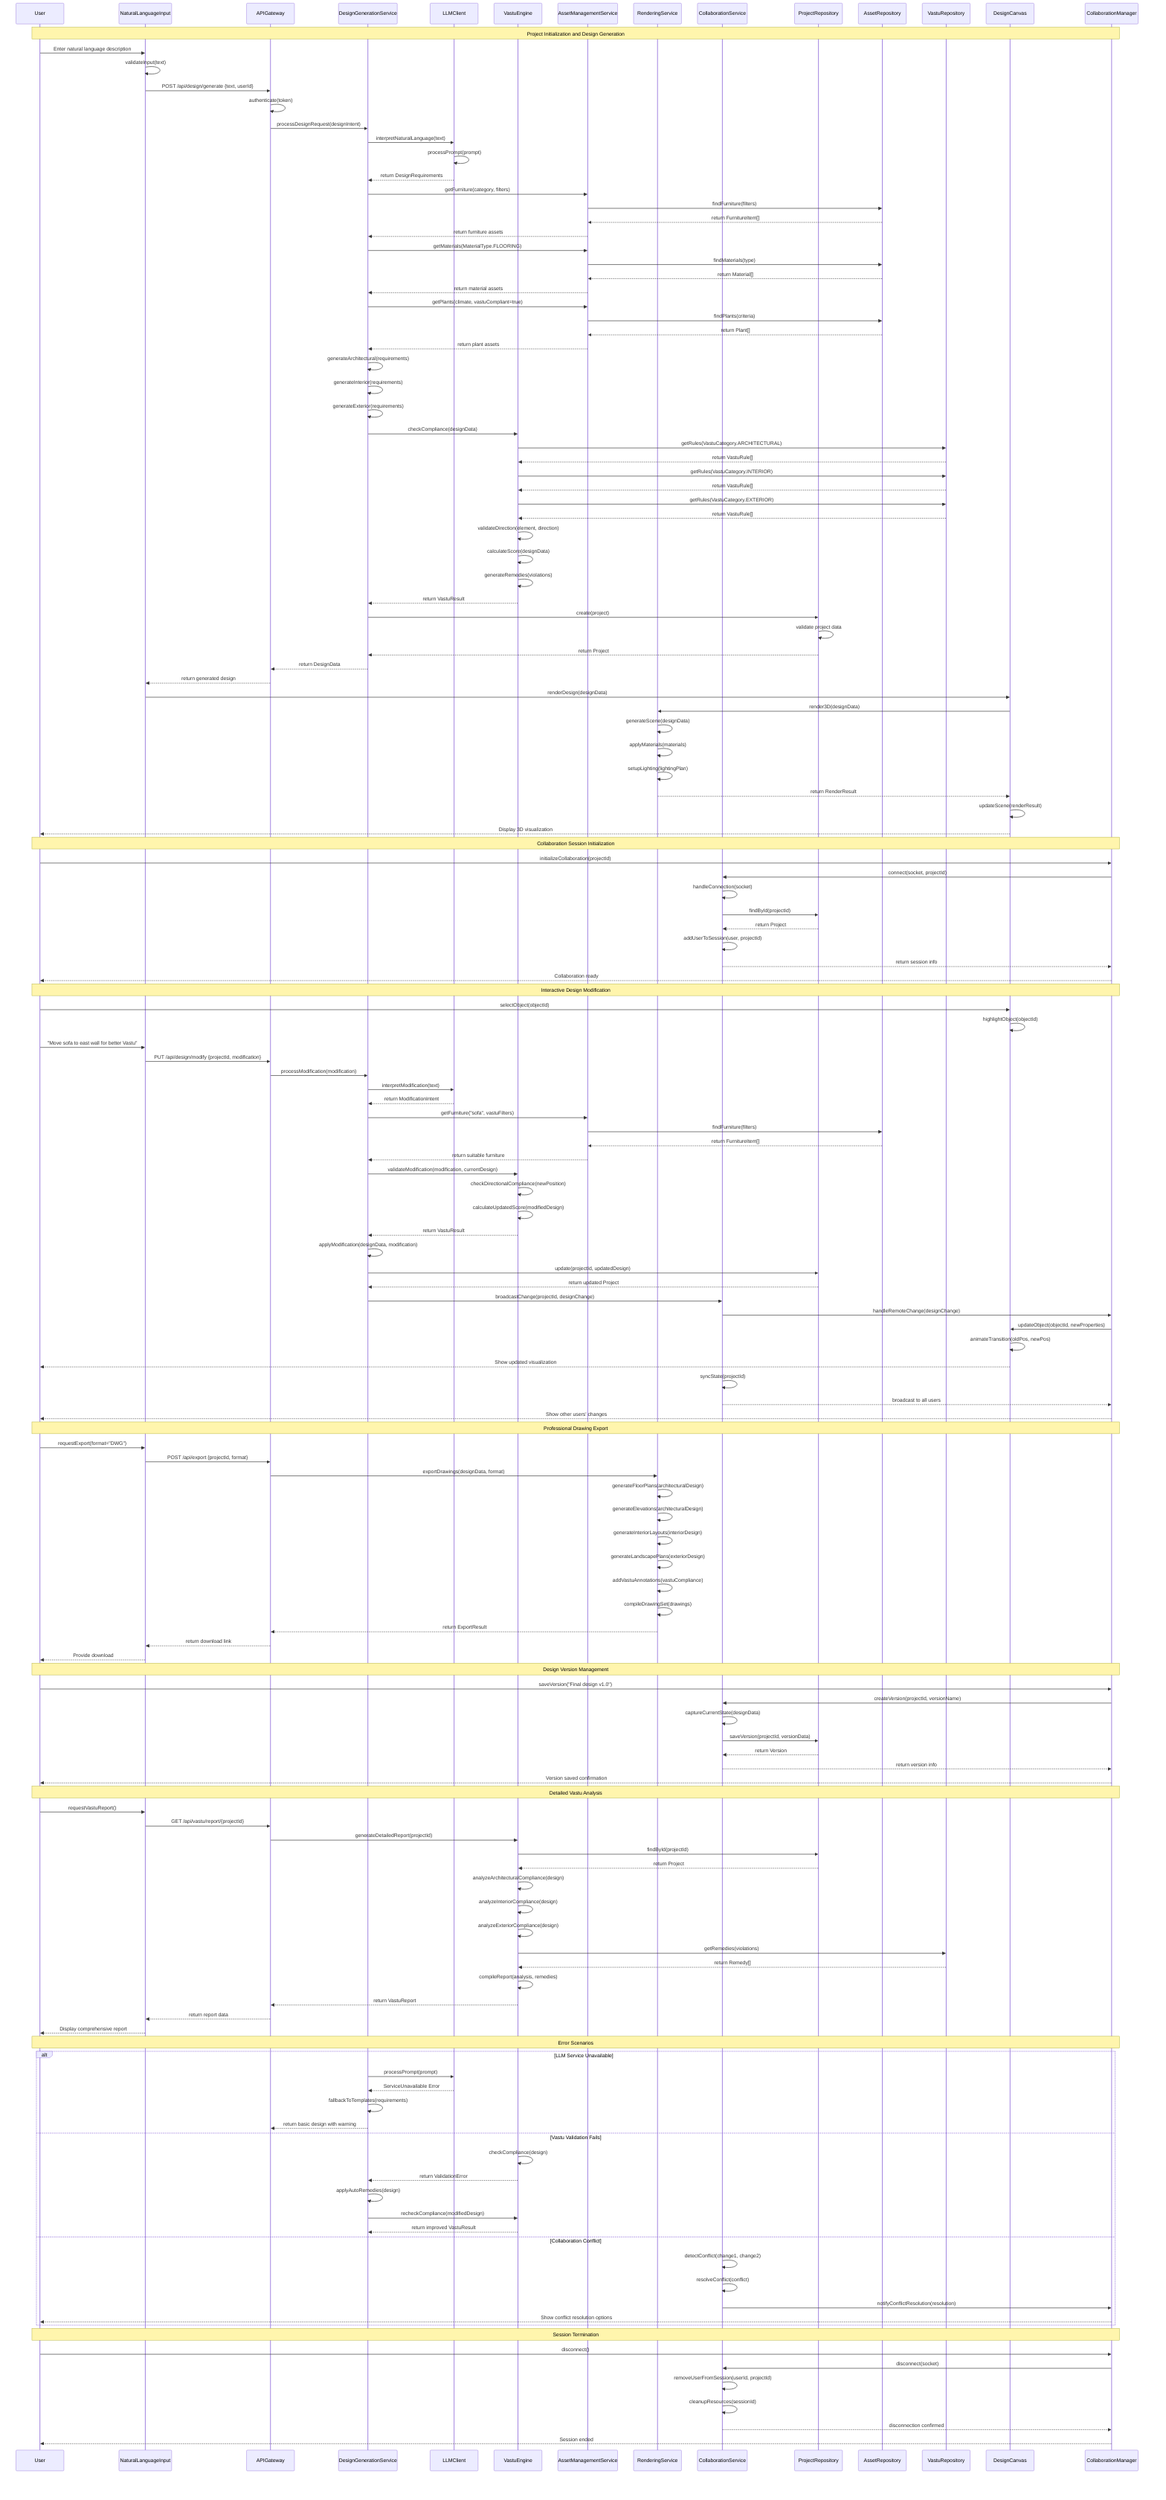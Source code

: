 sequenceDiagram
    participant U as User
    participant UI as NaturalLanguageInput
    participant AG as APIGateway
    participant DGS as DesignGenerationService
    participant LLM as LLMClient
    participant VE as VastuEngine
    participant AMS as AssetManagementService
    participant RS as RenderingService
    participant CS as CollaborationService
    participant PR as ProjectRepository
    participant AR as AssetRepository
    participant VR as VastuRepository
    participant DC as DesignCanvas
    participant CM as CollaborationManager

    %% Initial Project Creation Flow
    Note over U,CM: Project Initialization and Design Generation
    U->>UI: Enter natural language description
    UI->>UI: validateInput(text)
    UI->>AG: POST /api/design/generate {text, userId}
    AG->>AG: authenticate(token)
    AG->>DGS: processDesignRequest(designIntent)
    
    %% LLM Processing
    DGS->>LLM: interpretNaturalLanguage(text)
    LLM->>LLM: processPrompt(prompt)
    LLM-->>DGS: return DesignRequirements
    
    %% Asset Retrieval
    DGS->>AMS: getFurniture(category, filters)
    AMS->>AR: findFurniture(filters)
    AR-->>AMS: return FurnitureItem[]
    AMS-->>DGS: return furniture assets
    
    DGS->>AMS: getMaterials(MaterialType.FLOORING)
    AMS->>AR: findMaterials(type)
    AR-->>AMS: return Material[]
    AMS-->>DGS: return material assets
    
    DGS->>AMS: getPlants(climate, vastuCompliant=true)
    AMS->>AR: findPlants(criteria)
    AR-->>AMS: return Plant[]
    AMS-->>DGS: return plant assets
    
    %% Design Generation
    DGS->>DGS: generateArchitectural(requirements)
    DGS->>DGS: generateInterior(requirements)
    DGS->>DGS: generateExterior(requirements)
    
    %% Vastu Validation
    DGS->>VE: checkCompliance(designData)
    VE->>VR: getRules(VastuCategory.ARCHITECTURAL)
    VR-->>VE: return VastuRule[]
    VE->>VR: getRules(VastuCategory.INTERIOR)
    VR-->>VE: return VastuRule[]
    VE->>VR: getRules(VastuCategory.EXTERIOR)
    VR-->>VE: return VastuRule[]
    
    VE->>VE: validateDirection(element, direction)
    VE->>VE: calculateScore(designData)
    VE->>VE: generateRemedies(violations)
    VE-->>DGS: return VastuResult
    
    %% Project Creation
    DGS->>PR: create(project)
    PR->>PR: validate project data
    PR-->>DGS: return Project
    DGS-->>AG: return DesignData
    AG-->>UI: return generated design
    
    %% 3D Rendering
    UI->>DC: renderDesign(designData)
    DC->>RS: render3D(designData)
    RS->>RS: generateScene(designData)
    RS->>RS: applyMaterials(materials)
    RS->>RS: setupLighting(lightingPlan)
    RS-->>DC: return RenderResult
    DC->>DC: updateScene(renderResult)
    DC-->>U: Display 3D visualization
    
    %% Real-time Collaboration Setup
    Note over U,CM: Collaboration Session Initialization
    U->>CM: initializeCollaboration(projectId)
    CM->>CS: connect(socket, projectId)
    CS->>CS: handleConnection(socket)
    CS->>PR: findById(projectId)
    PR-->>CS: return Project
    CS->>CS: addUserToSession(user, projectId)
    CS-->>CM: return session info
    CM-->>U: Collaboration ready
    
    %% Design Modification Flow
    Note over U,CM: Interactive Design Modification
    U->>DC: selectObject(objectId)
    DC->>DC: highlightObject(objectId)
    U->>UI: "Move sofa to east wall for better Vastu"
    UI->>AG: PUT /api/design/modify {projectId, modification}
    AG->>DGS: processModification(modification)
    
    %% LLM Understanding
    DGS->>LLM: interpretModification(text)
    LLM-->>DGS: return ModificationIntent
    
    %% Asset Updates
    DGS->>AMS: getFurniture("sofa", vastuFilters)
    AMS->>AR: findFurniture(filters)
    AR-->>AMS: return FurnitureItem[]
    AMS-->>DGS: return suitable furniture
    
    %% Vastu Re-validation
    DGS->>VE: validateModification(modification, currentDesign)
    VE->>VE: checkDirectionalCompliance(newPosition)
    VE->>VE: calculateUpdatedScore(modifiedDesign)
    VE-->>DGS: return VastuResult
    
    %% Update Design
    DGS->>DGS: applyModification(designData, modification)
    DGS->>PR: update(projectId, updatedDesign)
    PR-->>DGS: return updated Project
    
    %% Broadcast Changes
    DGS->>CS: broadcastChange(projectId, designChange)
    CS->>CM: handleRemoteChange(designChange)
    CM->>DC: updateObject(objectId, newProperties)
    DC->>DC: animateTransition(oldPos, newPos)
    DC-->>U: Show updated visualization
    
    %% Collaboration Sync
    CS->>CS: syncState(projectId)
    CS-->>CM: broadcast to all users
    CM-->>U: Show other users' changes
    
    %% Export Workflow
    Note over U,CM: Professional Drawing Export
    U->>UI: requestExport(format="DWG")
    UI->>AG: POST /api/export {projectId, format}
    AG->>RS: exportDrawings(designData, format)
    
    %% Generate Professional Drawings
    RS->>RS: generateFloorPlans(architecturalDesign)
    RS->>RS: generateElevations(architecturalDesign)
    RS->>RS: generateInteriorLayouts(interiorDesign)
    RS->>RS: generateLandscapePlans(exteriorDesign)
    RS->>RS: addVastuAnnotations(vastuCompliance)
    RS->>RS: compileDrawingSet(drawings)
    RS-->>AG: return ExportResult
    AG-->>UI: return download link
    UI-->>U: Provide download
    
    %% Version Control
    Note over U,CM: Design Version Management
    U->>CM: saveVersion("Final design v1.0")
    CM->>CS: createVersion(projectId, versionName)
    CS->>CS: captureCurrentState(designData)
    CS->>PR: saveVersion(projectId, versionData)
    PR-->>CS: return Version
    CS-->>CM: return version info
    CM-->>U: Version saved confirmation
    
    %% Vastu Compliance Reporting
    Note over U,CM: Detailed Vastu Analysis
    U->>UI: requestVastuReport()
    UI->>AG: GET /api/vastu/report/{projectId}
    AG->>VE: generateDetailedReport(projectId)
    VE->>PR: findById(projectId)
    PR-->>VE: return Project
    VE->>VE: analyzeArchitecturalCompliance(design)
    VE->>VE: analyzeInteriorCompliance(design)
    VE->>VE: analyzeExteriorCompliance(design)
    VE->>VR: getRemedies(violations)
    VR-->>VE: return Remedy[]
    VE->>VE: compileReport(analysis, remedies)
    VE-->>AG: return VastuReport
    AG-->>UI: return report data
    UI-->>U: Display comprehensive report
    
    %% Error Handling and Recovery
    Note over U,CM: Error Scenarios
    alt LLM Service Unavailable
        DGS->>LLM: processPrompt(prompt)
        LLM-->>DGS: ServiceUnavailable Error
        DGS->>DGS: fallbackToTemplates(requirements)
        DGS-->>AG: return basic design with warning
    else Vastu Validation Fails
        VE->>VE: checkCompliance(design)
        VE-->>DGS: return ValidationError
        DGS->>DGS: applyAutoRemedies(design)
        DGS->>VE: recheckCompliance(modifiedDesign)
        VE-->>DGS: return improved VastuResult
    else Collaboration Conflict
        CS->>CS: detectConflict(change1, change2)
        CS->>CS: resolveConflict(conflict)
        CS->>CM: notifyConflictResolution(resolution)
        CM-->>U: Show conflict resolution options
    end
    
    %% Cleanup and Session End
    Note over U,CM: Session Termination
    U->>CM: disconnect()
    CM->>CS: disconnect(socket)
    CS->>CS: removeUserFromSession(userId, projectId)
    CS->>CS: cleanupResources(sessionId)
    CS-->>CM: disconnection confirmed
    CM-->>U: Session ended